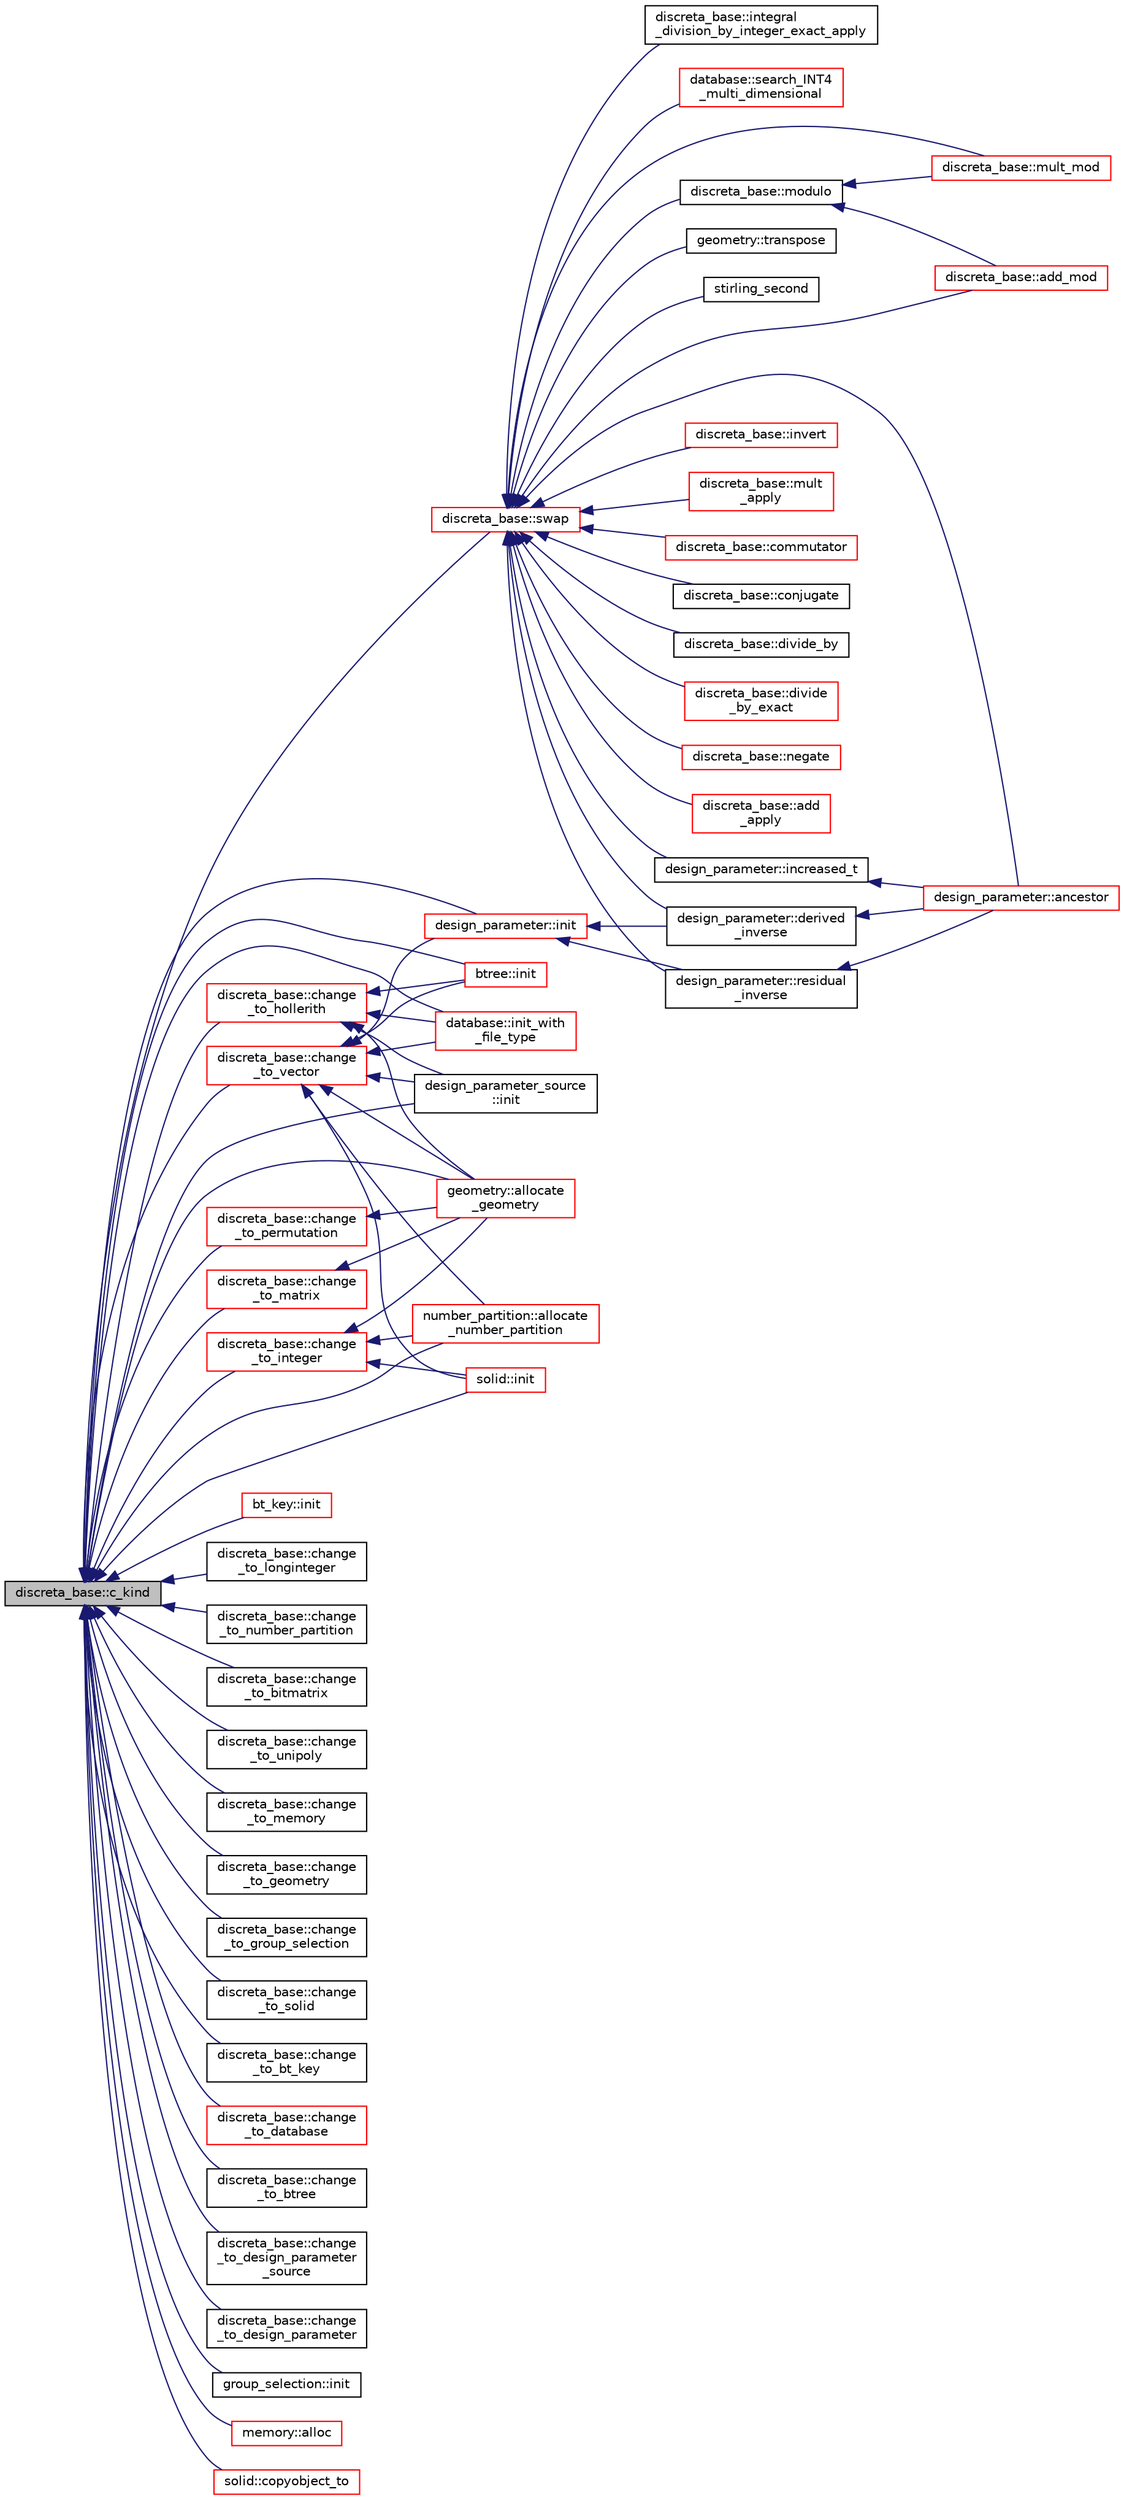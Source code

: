 digraph "discreta_base::c_kind"
{
  edge [fontname="Helvetica",fontsize="10",labelfontname="Helvetica",labelfontsize="10"];
  node [fontname="Helvetica",fontsize="10",shape=record];
  rankdir="LR";
  Node8990 [label="discreta_base::c_kind",height=0.2,width=0.4,color="black", fillcolor="grey75", style="filled", fontcolor="black"];
  Node8990 -> Node8991 [dir="back",color="midnightblue",fontsize="10",style="solid",fontname="Helvetica"];
  Node8991 [label="discreta_base::swap",height=0.2,width=0.4,color="red", fillcolor="white", style="filled",URL="$d7/d71/classdiscreta__base.html#a2e8acbb9d3476675dac5b6a583b0293e"];
  Node8991 -> Node8992 [dir="back",color="midnightblue",fontsize="10",style="solid",fontname="Helvetica"];
  Node8992 [label="discreta_base::mult_mod",height=0.2,width=0.4,color="red", fillcolor="white", style="filled",URL="$d7/d71/classdiscreta__base.html#a01f00cf6c9f4a8d6209636de98e05c30"];
  Node8991 -> Node8998 [dir="back",color="midnightblue",fontsize="10",style="solid",fontname="Helvetica"];
  Node8998 [label="discreta_base::invert",height=0.2,width=0.4,color="red", fillcolor="white", style="filled",URL="$d7/d71/classdiscreta__base.html#a3c415a064ce76e183f000912875dea74"];
  Node8991 -> Node9028 [dir="back",color="midnightblue",fontsize="10",style="solid",fontname="Helvetica"];
  Node9028 [label="discreta_base::mult\l_apply",height=0.2,width=0.4,color="red", fillcolor="white", style="filled",URL="$d7/d71/classdiscreta__base.html#a301b8d0527d3a60ba410bba87446f490"];
  Node8991 -> Node9031 [dir="back",color="midnightblue",fontsize="10",style="solid",fontname="Helvetica"];
  Node9031 [label="discreta_base::commutator",height=0.2,width=0.4,color="red", fillcolor="white", style="filled",URL="$d7/d71/classdiscreta__base.html#a1d0bb4144e3eb15aaf877a0cea656c00"];
  Node8991 -> Node9033 [dir="back",color="midnightblue",fontsize="10",style="solid",fontname="Helvetica"];
  Node9033 [label="discreta_base::conjugate",height=0.2,width=0.4,color="black", fillcolor="white", style="filled",URL="$d7/d71/classdiscreta__base.html#a463f1481dd1a3ab42deb6162e25ba725"];
  Node8991 -> Node9034 [dir="back",color="midnightblue",fontsize="10",style="solid",fontname="Helvetica"];
  Node9034 [label="discreta_base::divide_by",height=0.2,width=0.4,color="black", fillcolor="white", style="filled",URL="$d7/d71/classdiscreta__base.html#aa3f9d43fab5e6240202fbd7c1f5e3e74"];
  Node8991 -> Node9035 [dir="back",color="midnightblue",fontsize="10",style="solid",fontname="Helvetica"];
  Node9035 [label="discreta_base::divide\l_by_exact",height=0.2,width=0.4,color="red", fillcolor="white", style="filled",URL="$d7/d71/classdiscreta__base.html#a14ea31dd075b20644457db08319389ef"];
  Node8991 -> Node9046 [dir="back",color="midnightblue",fontsize="10",style="solid",fontname="Helvetica"];
  Node9046 [label="discreta_base::add_mod",height=0.2,width=0.4,color="red", fillcolor="white", style="filled",URL="$d7/d71/classdiscreta__base.html#aa8864b3f228cad737b2f3ff469bd8f63"];
  Node8991 -> Node9047 [dir="back",color="midnightblue",fontsize="10",style="solid",fontname="Helvetica"];
  Node9047 [label="discreta_base::negate",height=0.2,width=0.4,color="red", fillcolor="white", style="filled",URL="$d7/d71/classdiscreta__base.html#aac1be1125008f8a93a3083cd1a43878d"];
  Node8991 -> Node9053 [dir="back",color="midnightblue",fontsize="10",style="solid",fontname="Helvetica"];
  Node9053 [label="discreta_base::add\l_apply",height=0.2,width=0.4,color="red", fillcolor="white", style="filled",URL="$d7/d71/classdiscreta__base.html#a1e8b73324062c6ff9e01aaf5fb6e8fba"];
  Node8991 -> Node9055 [dir="back",color="midnightblue",fontsize="10",style="solid",fontname="Helvetica"];
  Node9055 [label="discreta_base::integral\l_division_by_integer_exact_apply",height=0.2,width=0.4,color="black", fillcolor="white", style="filled",URL="$d7/d71/classdiscreta__base.html#ae3e8cc479b6823e0ffc1d9b1e0e9d0e7"];
  Node8991 -> Node9056 [dir="back",color="midnightblue",fontsize="10",style="solid",fontname="Helvetica"];
  Node9056 [label="discreta_base::modulo",height=0.2,width=0.4,color="black", fillcolor="white", style="filled",URL="$d7/d71/classdiscreta__base.html#ac4ee015a4115c5f5851cb3da41c8eca0"];
  Node9056 -> Node8992 [dir="back",color="midnightblue",fontsize="10",style="solid",fontname="Helvetica"];
  Node9056 -> Node9046 [dir="back",color="midnightblue",fontsize="10",style="solid",fontname="Helvetica"];
  Node8991 -> Node9057 [dir="back",color="midnightblue",fontsize="10",style="solid",fontname="Helvetica"];
  Node9057 [label="database::search_INT4\l_multi_dimensional",height=0.2,width=0.4,color="red", fillcolor="white", style="filled",URL="$db/d72/classdatabase.html#a43a31b0e56d1401185a452a6686666aa"];
  Node8991 -> Node9060 [dir="back",color="midnightblue",fontsize="10",style="solid",fontname="Helvetica"];
  Node9060 [label="design_parameter::increased_t",height=0.2,width=0.4,color="black", fillcolor="white", style="filled",URL="$da/d94/classdesign__parameter.html#a8f39a90927d51e3cb3772bc98c94d7d0"];
  Node9060 -> Node9061 [dir="back",color="midnightblue",fontsize="10",style="solid",fontname="Helvetica"];
  Node9061 [label="design_parameter::ancestor",height=0.2,width=0.4,color="red", fillcolor="white", style="filled",URL="$da/d94/classdesign__parameter.html#abd616d2e29cde6f3e797abab001af0c6"];
  Node8991 -> Node9063 [dir="back",color="midnightblue",fontsize="10",style="solid",fontname="Helvetica"];
  Node9063 [label="design_parameter::derived\l_inverse",height=0.2,width=0.4,color="black", fillcolor="white", style="filled",URL="$da/d94/classdesign__parameter.html#acbfce2a35f0c379d5888acdc8d74ae19"];
  Node9063 -> Node9061 [dir="back",color="midnightblue",fontsize="10",style="solid",fontname="Helvetica"];
  Node8991 -> Node9064 [dir="back",color="midnightblue",fontsize="10",style="solid",fontname="Helvetica"];
  Node9064 [label="design_parameter::residual\l_inverse",height=0.2,width=0.4,color="black", fillcolor="white", style="filled",URL="$da/d94/classdesign__parameter.html#a98630a1cdc565c3c826a2636a499c5f6"];
  Node9064 -> Node9061 [dir="back",color="midnightblue",fontsize="10",style="solid",fontname="Helvetica"];
  Node8991 -> Node9061 [dir="back",color="midnightblue",fontsize="10",style="solid",fontname="Helvetica"];
  Node8991 -> Node9065 [dir="back",color="midnightblue",fontsize="10",style="solid",fontname="Helvetica"];
  Node9065 [label="geometry::transpose",height=0.2,width=0.4,color="black", fillcolor="white", style="filled",URL="$da/d44/classgeometry.html#ad7132289ee0bc683f8c00c6762bb5035"];
  Node8991 -> Node9066 [dir="back",color="midnightblue",fontsize="10",style="solid",fontname="Helvetica"];
  Node9066 [label="stirling_second",height=0.2,width=0.4,color="black", fillcolor="white", style="filled",URL="$d3/d72/global_8_c.html#a97414d48b4630aa231d26a78ae3158af"];
  Node8990 -> Node9226 [dir="back",color="midnightblue",fontsize="10",style="solid",fontname="Helvetica"];
  Node9226 [label="bt_key::init",height=0.2,width=0.4,color="red", fillcolor="white", style="filled",URL="$d1/de5/classbt__key.html#ae6b27c89a5f6dec6a7a19583a4b112a8"];
  Node8990 -> Node9232 [dir="back",color="midnightblue",fontsize="10",style="solid",fontname="Helvetica"];
  Node9232 [label="btree::init",height=0.2,width=0.4,color="red", fillcolor="white", style="filled",URL="$dd/db0/classbtree.html#a3c88706e9886f1f9bc142b511aeab642"];
  Node8990 -> Node9233 [dir="back",color="midnightblue",fontsize="10",style="solid",fontname="Helvetica"];
  Node9233 [label="database::init_with\l_file_type",height=0.2,width=0.4,color="red", fillcolor="white", style="filled",URL="$db/d72/classdatabase.html#a3b7a27f69a64812a6bfd765158d62476"];
  Node8990 -> Node9235 [dir="back",color="midnightblue",fontsize="10",style="solid",fontname="Helvetica"];
  Node9235 [label="design_parameter::init",height=0.2,width=0.4,color="red", fillcolor="white", style="filled",URL="$da/d94/classdesign__parameter.html#af77829be8d9058a84169c36143307b5d"];
  Node9235 -> Node9063 [dir="back",color="midnightblue",fontsize="10",style="solid",fontname="Helvetica"];
  Node9235 -> Node9064 [dir="back",color="midnightblue",fontsize="10",style="solid",fontname="Helvetica"];
  Node8990 -> Node9237 [dir="back",color="midnightblue",fontsize="10",style="solid",fontname="Helvetica"];
  Node9237 [label="design_parameter_source\l::init",height=0.2,width=0.4,color="black", fillcolor="white", style="filled",URL="$df/d4b/classdesign__parameter__source.html#afccf1773adfffec18fd96efaec208b93"];
  Node8990 -> Node9238 [dir="back",color="midnightblue",fontsize="10",style="solid",fontname="Helvetica"];
  Node9238 [label="discreta_base::change\l_to_integer",height=0.2,width=0.4,color="red", fillcolor="white", style="filled",URL="$d7/d71/classdiscreta__base.html#a58a5a5bd8f8e6f2dd7b4483b66dc7bb9"];
  Node9238 -> Node9320 [dir="back",color="midnightblue",fontsize="10",style="solid",fontname="Helvetica"];
  Node9320 [label="geometry::allocate\l_geometry",height=0.2,width=0.4,color="red", fillcolor="white", style="filled",URL="$da/d44/classgeometry.html#a243e84ff38207957ad5976020c19a033"];
  Node9238 -> Node9367 [dir="back",color="midnightblue",fontsize="10",style="solid",fontname="Helvetica"];
  Node9367 [label="number_partition::allocate\l_number_partition",height=0.2,width=0.4,color="red", fillcolor="white", style="filled",URL="$df/d50/classnumber__partition.html#a3c5649dc95f5ca53df4b0c58de6c1dc5"];
  Node9238 -> Node9368 [dir="back",color="midnightblue",fontsize="10",style="solid",fontname="Helvetica"];
  Node9368 [label="solid::init",height=0.2,width=0.4,color="red", fillcolor="white", style="filled",URL="$d8/def/classsolid.html#afc711954316958b35630fbc8542bcd05"];
  Node8990 -> Node9370 [dir="back",color="midnightblue",fontsize="10",style="solid",fontname="Helvetica"];
  Node9370 [label="discreta_base::change\l_to_longinteger",height=0.2,width=0.4,color="black", fillcolor="white", style="filled",URL="$d7/d71/classdiscreta__base.html#aa65b4b95b89b1df5ff8e0ef944e598a9"];
  Node8990 -> Node9371 [dir="back",color="midnightblue",fontsize="10",style="solid",fontname="Helvetica"];
  Node9371 [label="discreta_base::change\l_to_vector",height=0.2,width=0.4,color="red", fillcolor="white", style="filled",URL="$d7/d71/classdiscreta__base.html#a66186d19c55ad54af11e2a040a763c38"];
  Node9371 -> Node9232 [dir="back",color="midnightblue",fontsize="10",style="solid",fontname="Helvetica"];
  Node9371 -> Node9233 [dir="back",color="midnightblue",fontsize="10",style="solid",fontname="Helvetica"];
  Node9371 -> Node9235 [dir="back",color="midnightblue",fontsize="10",style="solid",fontname="Helvetica"];
  Node9371 -> Node9237 [dir="back",color="midnightblue",fontsize="10",style="solid",fontname="Helvetica"];
  Node9371 -> Node9320 [dir="back",color="midnightblue",fontsize="10",style="solid",fontname="Helvetica"];
  Node9371 -> Node9367 [dir="back",color="midnightblue",fontsize="10",style="solid",fontname="Helvetica"];
  Node9371 -> Node9368 [dir="back",color="midnightblue",fontsize="10",style="solid",fontname="Helvetica"];
  Node8990 -> Node9372 [dir="back",color="midnightblue",fontsize="10",style="solid",fontname="Helvetica"];
  Node9372 [label="discreta_base::change\l_to_permutation",height=0.2,width=0.4,color="red", fillcolor="white", style="filled",URL="$d7/d71/classdiscreta__base.html#a38e11ff129ddc29d67b54520e9a0a538"];
  Node9372 -> Node9320 [dir="back",color="midnightblue",fontsize="10",style="solid",fontname="Helvetica"];
  Node8990 -> Node9375 [dir="back",color="midnightblue",fontsize="10",style="solid",fontname="Helvetica"];
  Node9375 [label="discreta_base::change\l_to_number_partition",height=0.2,width=0.4,color="black", fillcolor="white", style="filled",URL="$d7/d71/classdiscreta__base.html#a15be55441d3768c506bf9faabeef9b5b"];
  Node8990 -> Node9376 [dir="back",color="midnightblue",fontsize="10",style="solid",fontname="Helvetica"];
  Node9376 [label="discreta_base::change\l_to_matrix",height=0.2,width=0.4,color="red", fillcolor="white", style="filled",URL="$d7/d71/classdiscreta__base.html#a51f1aaa0764c4161c0dbd981091ca5cb"];
  Node9376 -> Node9320 [dir="back",color="midnightblue",fontsize="10",style="solid",fontname="Helvetica"];
  Node8990 -> Node9378 [dir="back",color="midnightblue",fontsize="10",style="solid",fontname="Helvetica"];
  Node9378 [label="discreta_base::change\l_to_bitmatrix",height=0.2,width=0.4,color="black", fillcolor="white", style="filled",URL="$d7/d71/classdiscreta__base.html#adcb7fdf185f23731b42c96488599919e"];
  Node8990 -> Node9379 [dir="back",color="midnightblue",fontsize="10",style="solid",fontname="Helvetica"];
  Node9379 [label="discreta_base::change\l_to_unipoly",height=0.2,width=0.4,color="black", fillcolor="white", style="filled",URL="$d7/d71/classdiscreta__base.html#a436a1d89a0e7a13ba1ad0ff5813c03ed"];
  Node8990 -> Node9380 [dir="back",color="midnightblue",fontsize="10",style="solid",fontname="Helvetica"];
  Node9380 [label="discreta_base::change\l_to_memory",height=0.2,width=0.4,color="black", fillcolor="white", style="filled",URL="$d7/d71/classdiscreta__base.html#a21a76b868e94f17a6579997f0a50a006"];
  Node8990 -> Node9381 [dir="back",color="midnightblue",fontsize="10",style="solid",fontname="Helvetica"];
  Node9381 [label="discreta_base::change\l_to_geometry",height=0.2,width=0.4,color="black", fillcolor="white", style="filled",URL="$d7/d71/classdiscreta__base.html#a5a3efbeeb01c41259b91ed2d87bfcbb2"];
  Node8990 -> Node9382 [dir="back",color="midnightblue",fontsize="10",style="solid",fontname="Helvetica"];
  Node9382 [label="discreta_base::change\l_to_hollerith",height=0.2,width=0.4,color="red", fillcolor="white", style="filled",URL="$d7/d71/classdiscreta__base.html#a10f410adc814d4568e3b0f84550c4ca1"];
  Node9382 -> Node9232 [dir="back",color="midnightblue",fontsize="10",style="solid",fontname="Helvetica"];
  Node9382 -> Node9233 [dir="back",color="midnightblue",fontsize="10",style="solid",fontname="Helvetica"];
  Node9382 -> Node9237 [dir="back",color="midnightblue",fontsize="10",style="solid",fontname="Helvetica"];
  Node9382 -> Node9320 [dir="back",color="midnightblue",fontsize="10",style="solid",fontname="Helvetica"];
  Node8990 -> Node9383 [dir="back",color="midnightblue",fontsize="10",style="solid",fontname="Helvetica"];
  Node9383 [label="discreta_base::change\l_to_group_selection",height=0.2,width=0.4,color="black", fillcolor="white", style="filled",URL="$d7/d71/classdiscreta__base.html#a6b269515e796a08da4db719ae2dbdca9"];
  Node8990 -> Node9384 [dir="back",color="midnightblue",fontsize="10",style="solid",fontname="Helvetica"];
  Node9384 [label="discreta_base::change\l_to_solid",height=0.2,width=0.4,color="black", fillcolor="white", style="filled",URL="$d7/d71/classdiscreta__base.html#adb0b11a85434f969b3895cb46b67e8c2"];
  Node8990 -> Node9385 [dir="back",color="midnightblue",fontsize="10",style="solid",fontname="Helvetica"];
  Node9385 [label="discreta_base::change\l_to_bt_key",height=0.2,width=0.4,color="black", fillcolor="white", style="filled",URL="$d7/d71/classdiscreta__base.html#af08930510236fe08941bb5c1e4768fe9"];
  Node8990 -> Node9386 [dir="back",color="midnightblue",fontsize="10",style="solid",fontname="Helvetica"];
  Node9386 [label="discreta_base::change\l_to_database",height=0.2,width=0.4,color="red", fillcolor="white", style="filled",URL="$d7/d71/classdiscreta__base.html#a9187fb1e0526e3d327b78bb19475ae40"];
  Node8990 -> Node9387 [dir="back",color="midnightblue",fontsize="10",style="solid",fontname="Helvetica"];
  Node9387 [label="discreta_base::change\l_to_btree",height=0.2,width=0.4,color="black", fillcolor="white", style="filled",URL="$d7/d71/classdiscreta__base.html#a75c8608cf54191c17ee48817cc4dda17"];
  Node8990 -> Node9388 [dir="back",color="midnightblue",fontsize="10",style="solid",fontname="Helvetica"];
  Node9388 [label="discreta_base::change\l_to_design_parameter\l_source",height=0.2,width=0.4,color="black", fillcolor="white", style="filled",URL="$d7/d71/classdiscreta__base.html#adef7252719a3b1b5261d6bc6c44dbda4"];
  Node8990 -> Node9389 [dir="back",color="midnightblue",fontsize="10",style="solid",fontname="Helvetica"];
  Node9389 [label="discreta_base::change\l_to_design_parameter",height=0.2,width=0.4,color="black", fillcolor="white", style="filled",URL="$d7/d71/classdiscreta__base.html#ab207ed39acee5f447708dc9fcfd29e0a"];
  Node8990 -> Node9320 [dir="back",color="midnightblue",fontsize="10",style="solid",fontname="Helvetica"];
  Node8990 -> Node9390 [dir="back",color="midnightblue",fontsize="10",style="solid",fontname="Helvetica"];
  Node9390 [label="group_selection::init",height=0.2,width=0.4,color="black", fillcolor="white", style="filled",URL="$d6/db0/classgroup__selection.html#ad12ab2226024716902e4a85c4772732b"];
  Node8990 -> Node9391 [dir="back",color="midnightblue",fontsize="10",style="solid",fontname="Helvetica"];
  Node9391 [label="memory::alloc",height=0.2,width=0.4,color="red", fillcolor="white", style="filled",URL="$d8/d99/classmemory.html#a44ac20be537668e94b5d42e6a6c74b6f"];
  Node8990 -> Node9367 [dir="back",color="midnightblue",fontsize="10",style="solid",fontname="Helvetica"];
  Node8990 -> Node9368 [dir="back",color="midnightblue",fontsize="10",style="solid",fontname="Helvetica"];
  Node8990 -> Node9399 [dir="back",color="midnightblue",fontsize="10",style="solid",fontname="Helvetica"];
  Node9399 [label="solid::copyobject_to",height=0.2,width=0.4,color="red", fillcolor="white", style="filled",URL="$d8/def/classsolid.html#a7f35a904885ef626d1a74663fe2cad62"];
}
